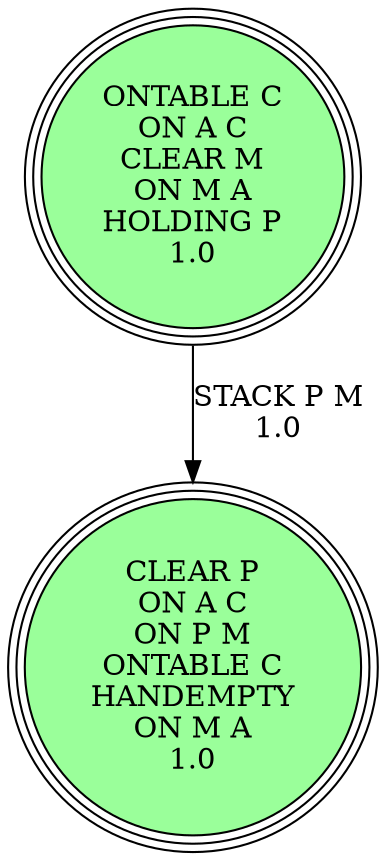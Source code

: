 digraph {
"ONTABLE C\nON A C\nCLEAR M\nON M A\nHOLDING P\n1.0\n" -> "CLEAR P\nON A C\nON P M\nONTABLE C\nHANDEMPTY\nON M A\n1.0\n"[label="STACK P M\n1.0\n"];
"CLEAR P\nON A C\nON P M\nONTABLE C\nHANDEMPTY\nON M A\n1.0\n" [shape=circle, style=filled, fillcolor=palegreen1, peripheries=3];
"CLEAR P\nON A C\nON P M\nONTABLE C\nHANDEMPTY\nON M A\n1.0\n" [shape=circle, style=filled, fillcolor=palegreen1, peripheries=3];
"ONTABLE C\nON A C\nCLEAR M\nON M A\nHOLDING P\n1.0\n" [shape=circle, style=filled, fillcolor=palegreen1, peripheries=3];
}
